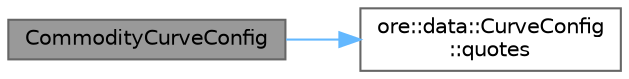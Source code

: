 digraph "CommodityCurveConfig"
{
 // INTERACTIVE_SVG=YES
 // LATEX_PDF_SIZE
  bgcolor="transparent";
  edge [fontname=Helvetica,fontsize=10,labelfontname=Helvetica,labelfontsize=10];
  node [fontname=Helvetica,fontsize=10,shape=box,height=0.2,width=0.4];
  rankdir="LR";
  Node1 [label="CommodityCurveConfig",height=0.2,width=0.4,color="gray40", fillcolor="grey60", style="filled", fontcolor="black",tooltip="Detailed constructor for Direct commodity curve configuration."];
  Node1 -> Node2 [color="steelblue1",style="solid"];
  Node2 [label="ore::data::CurveConfig\l::quotes",height=0.2,width=0.4,color="grey40", fillcolor="white", style="filled",URL="$classore_1_1data_1_1_curve_config.html#a69738e85aa491109ae0e57fd5833aebb",tooltip="Return all the market quotes required for this config."];
}
